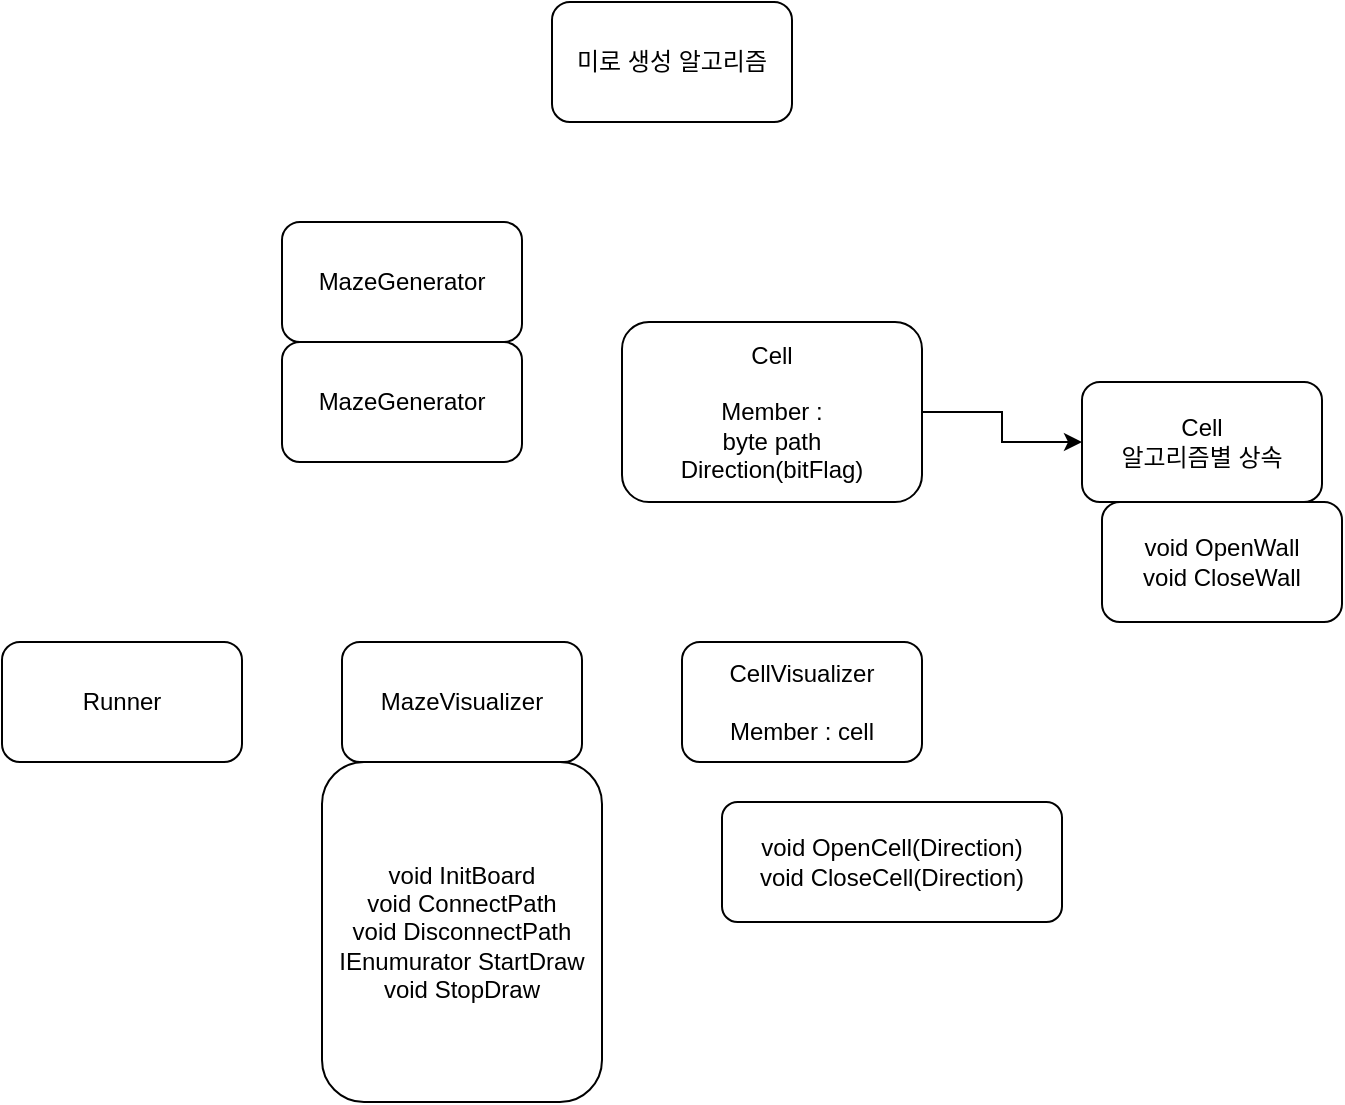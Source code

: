 <mxfile version="22.0.2" type="device">
  <diagram name="페이지-1" id="vG920ayvRO1No3iPuSZf">
    <mxGraphModel dx="1418" dy="828" grid="1" gridSize="10" guides="1" tooltips="1" connect="1" arrows="1" fold="1" page="1" pageScale="1" pageWidth="827" pageHeight="1169" math="0" shadow="0">
      <root>
        <mxCell id="0" />
        <mxCell id="1" parent="0" />
        <mxCell id="PEx7do8Qcd85nzU76y9i-1" value="미로 생성 알고리즘" style="rounded=1;whiteSpace=wrap;html=1;" parent="1" vertex="1">
          <mxGeometry x="355" y="100" width="120" height="60" as="geometry" />
        </mxCell>
        <mxCell id="PEx7do8Qcd85nzU76y9i-2" value="MazeGenerator" style="rounded=1;whiteSpace=wrap;html=1;" parent="1" vertex="1">
          <mxGeometry x="220" y="210" width="120" height="60" as="geometry" />
        </mxCell>
        <mxCell id="PEx7do8Qcd85nzU76y9i-10" value="" style="edgeStyle=orthogonalEdgeStyle;rounded=0;orthogonalLoop=1;jettySize=auto;html=1;" parent="1" source="PEx7do8Qcd85nzU76y9i-3" target="PEx7do8Qcd85nzU76y9i-9" edge="1">
          <mxGeometry relative="1" as="geometry" />
        </mxCell>
        <mxCell id="PEx7do8Qcd85nzU76y9i-3" value="Cell&lt;br&gt;&lt;br&gt;Member :&lt;br&gt;byte path&lt;br&gt;Direction(bitFlag)" style="rounded=1;whiteSpace=wrap;html=1;" parent="1" vertex="1">
          <mxGeometry x="390" y="260" width="150" height="90" as="geometry" />
        </mxCell>
        <mxCell id="PEx7do8Qcd85nzU76y9i-4" value="MazeVisualizer" style="rounded=1;whiteSpace=wrap;html=1;" parent="1" vertex="1">
          <mxGeometry x="250" y="420" width="120" height="60" as="geometry" />
        </mxCell>
        <mxCell id="PEx7do8Qcd85nzU76y9i-5" value="CellVisualizer&lt;br&gt;&lt;br&gt;Member : cell" style="rounded=1;whiteSpace=wrap;html=1;" parent="1" vertex="1">
          <mxGeometry x="420" y="420" width="120" height="60" as="geometry" />
        </mxCell>
        <mxCell id="PEx7do8Qcd85nzU76y9i-6" value="void OpenWall&lt;br&gt;void CloseWall" style="rounded=1;whiteSpace=wrap;html=1;" parent="1" vertex="1">
          <mxGeometry x="630" y="350" width="120" height="60" as="geometry" />
        </mxCell>
        <mxCell id="PEx7do8Qcd85nzU76y9i-9" value="Cell&lt;br&gt;알고리즘별 상속" style="rounded=1;whiteSpace=wrap;html=1;" parent="1" vertex="1">
          <mxGeometry x="620" y="290" width="120" height="60" as="geometry" />
        </mxCell>
        <mxCell id="sSuJ3yBCmhwUOJznemYb-1" value="void OpenCell(Direction)&lt;br&gt;void CloseCell(Direction)" style="rounded=1;whiteSpace=wrap;html=1;arcSize=13;" vertex="1" parent="1">
          <mxGeometry x="440" y="500" width="170" height="60" as="geometry" />
        </mxCell>
        <mxCell id="sSuJ3yBCmhwUOJznemYb-2" value="Runner" style="rounded=1;whiteSpace=wrap;html=1;" vertex="1" parent="1">
          <mxGeometry x="80" y="420" width="120" height="60" as="geometry" />
        </mxCell>
        <mxCell id="sSuJ3yBCmhwUOJznemYb-3" value="void InitBoard&lt;br&gt;void ConnectPath&lt;br&gt;void DisconnectPath&lt;br&gt;IEnumurator StartDraw&lt;br&gt;void StopDraw" style="rounded=1;whiteSpace=wrap;html=1;" vertex="1" parent="1">
          <mxGeometry x="240" y="480" width="140" height="170" as="geometry" />
        </mxCell>
        <mxCell id="sSuJ3yBCmhwUOJznemYb-4" value="MazeGenerator" style="rounded=1;whiteSpace=wrap;html=1;" vertex="1" parent="1">
          <mxGeometry x="220" y="270" width="120" height="60" as="geometry" />
        </mxCell>
      </root>
    </mxGraphModel>
  </diagram>
</mxfile>
